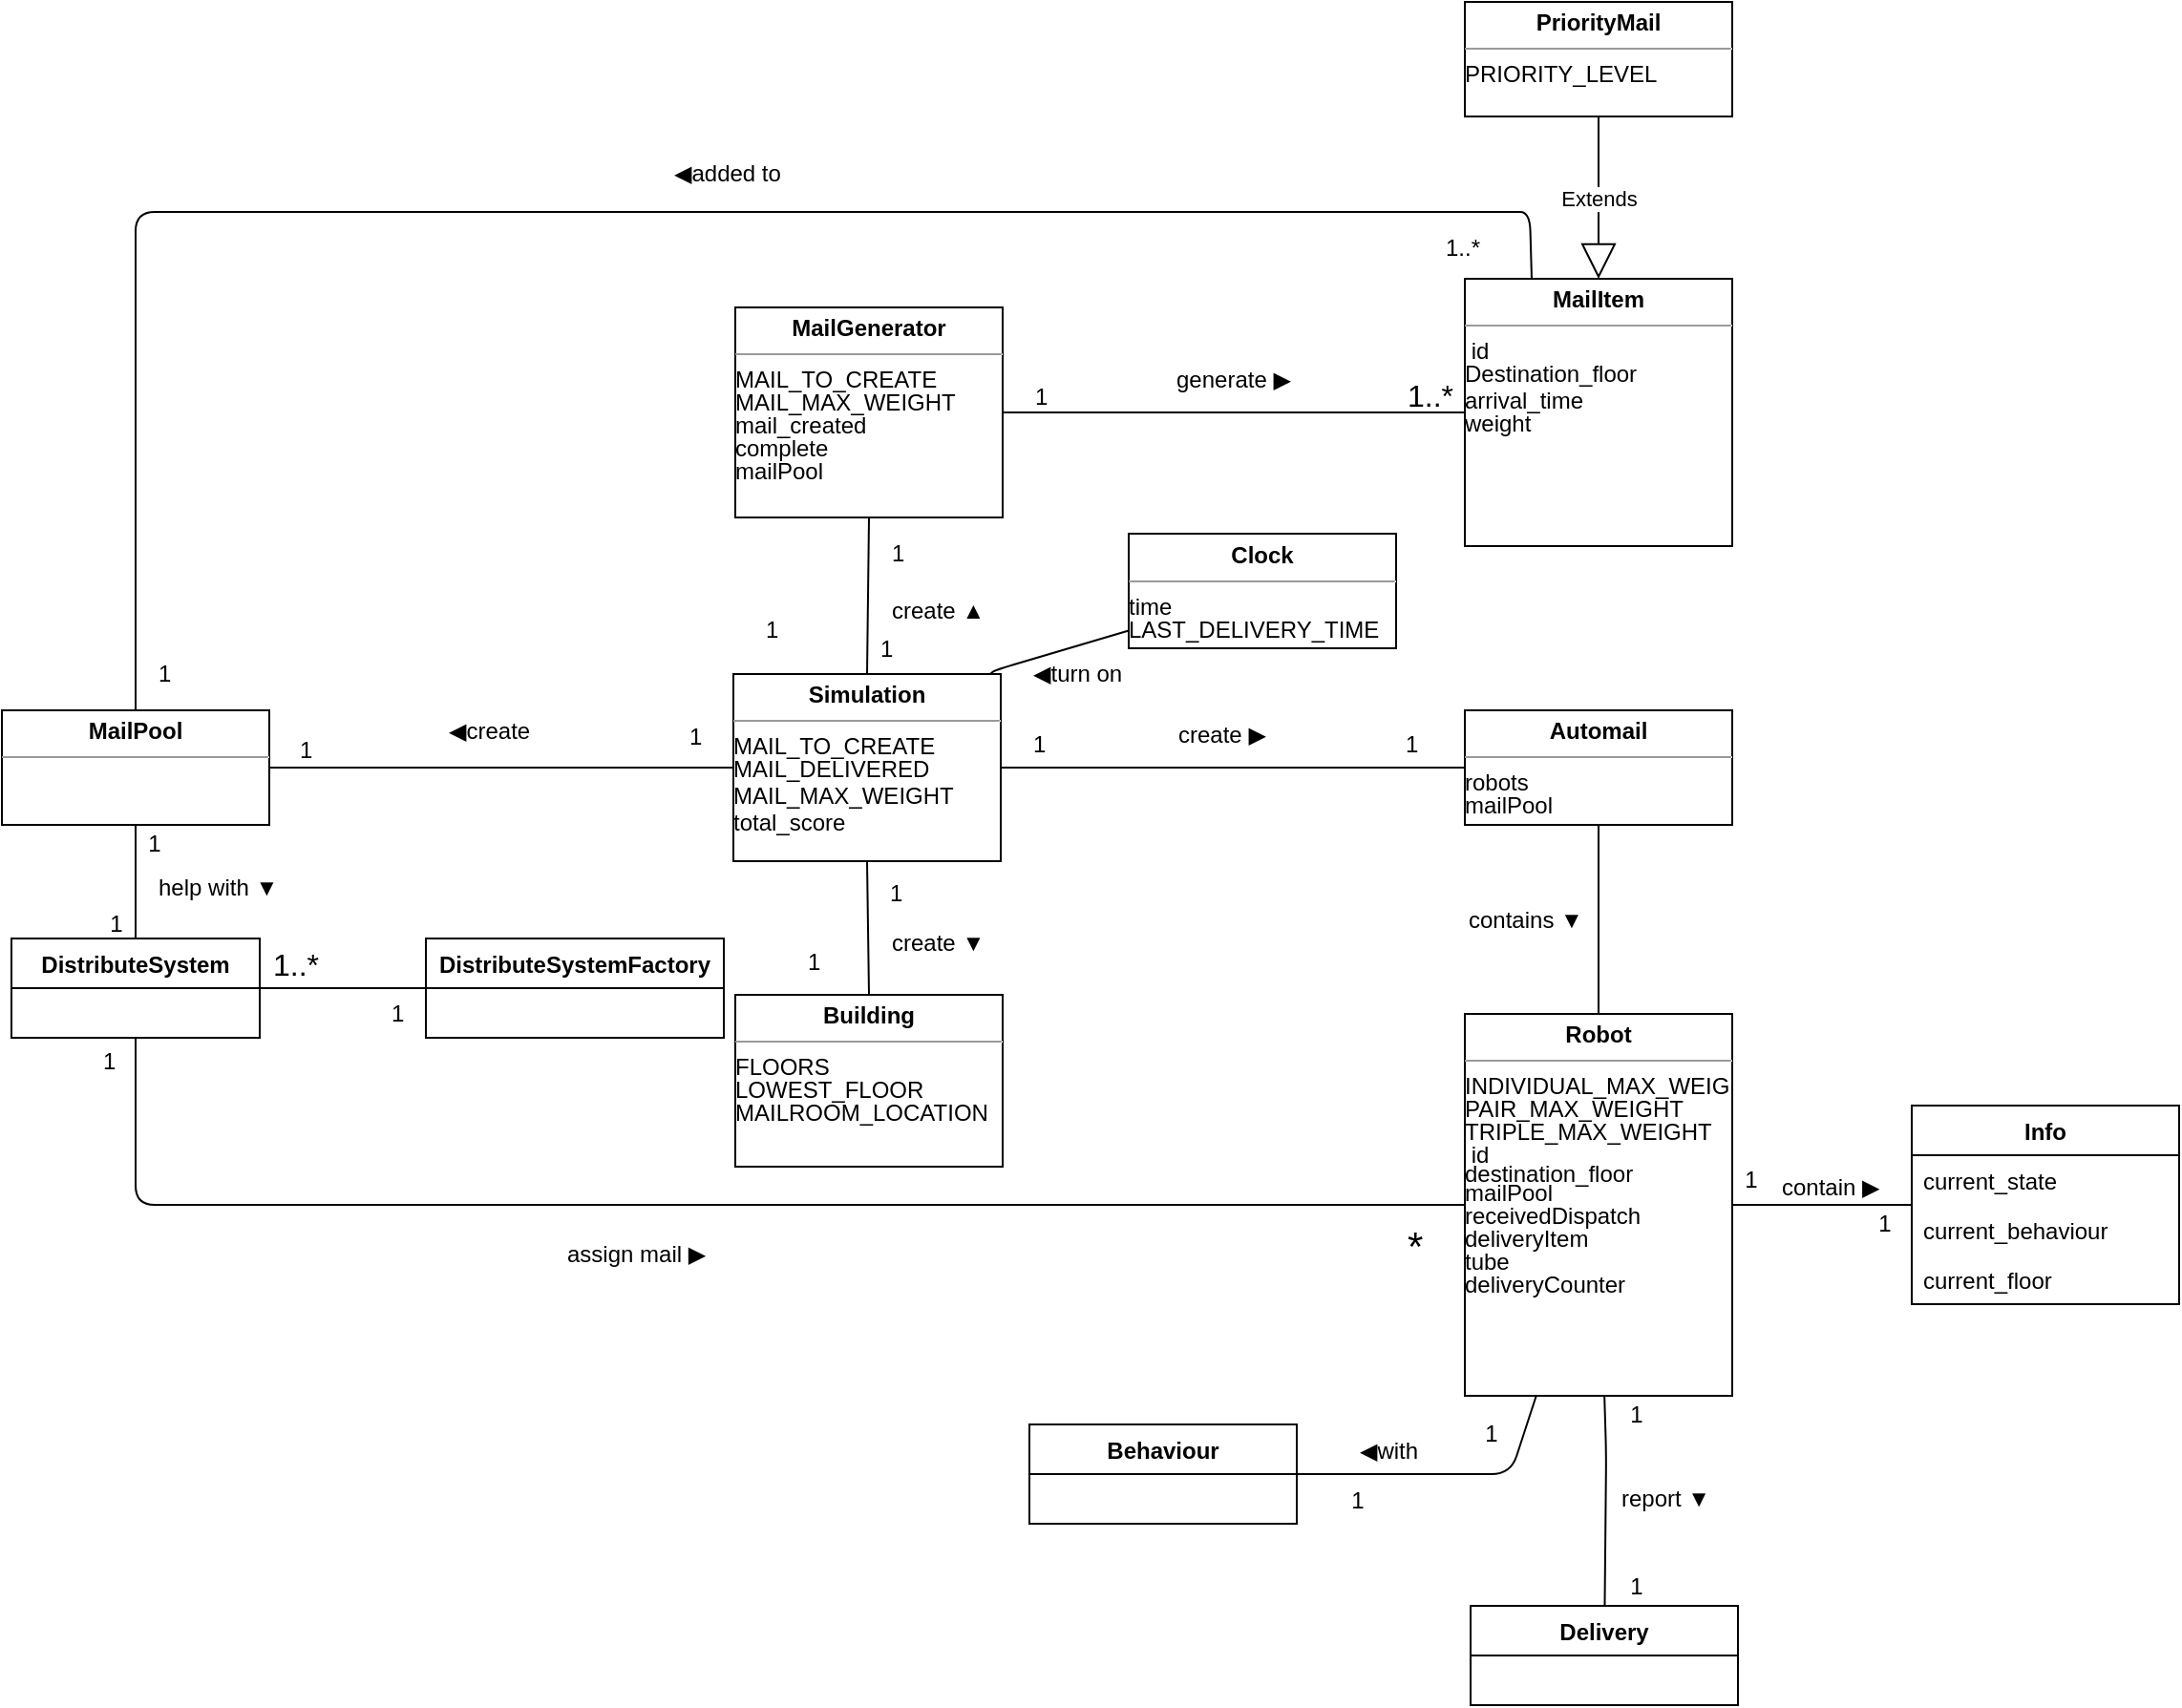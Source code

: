 <mxfile version="10.6.5" type="device"><diagram id="4iXWmpSSHt-kRnFeCvg4" name="Page-1"><mxGraphModel dx="1158" dy="663" grid="1" gridSize="10" guides="1" tooltips="1" connect="1" arrows="1" fold="1" page="1" pageScale="1" pageWidth="1169" pageHeight="827" math="0" shadow="0"><root><mxCell id="0"/><mxCell id="1" parent="0"/><mxCell id="1b7tENHI6Y7MaqRtIq_Z-2" value="&lt;p style=&quot;margin: 0px ; margin-top: 4px ; text-align: center&quot;&gt;&lt;b&gt;Simulation&lt;/b&gt;&lt;/p&gt;&lt;hr size=&quot;1&quot;&gt;&lt;div style=&quot;height: 2px&quot;&gt;MAIL_TO_CREATE&lt;/div&gt;&lt;div style=&quot;height: 2px&quot;&gt;&lt;br&gt;&lt;/div&gt;&lt;div style=&quot;height: 2px&quot;&gt;&lt;br&gt;&lt;/div&gt;&lt;div style=&quot;height: 2px&quot;&gt;&lt;br&gt;&lt;/div&gt;&lt;div style=&quot;height: 2px&quot;&gt;&lt;br&gt;&lt;/div&gt;&lt;div style=&quot;height: 2px&quot;&gt;&lt;br&gt;&lt;/div&gt;&lt;div style=&quot;height: 2px&quot;&gt;MAIL_DELIVERED&lt;/div&gt;&lt;div style=&quot;height: 2px&quot;&gt;&lt;br&gt;&lt;/div&gt;&lt;div style=&quot;height: 2px&quot;&gt;&lt;br&gt;&lt;/div&gt;&lt;div style=&quot;height: 2px&quot;&gt;&lt;br&gt;&lt;/div&gt;&lt;div style=&quot;height: 2px&quot;&gt;&lt;br&gt;&lt;/div&gt;&lt;div style=&quot;height: 2px&quot;&gt;&lt;br&gt;&lt;/div&gt;&lt;div style=&quot;height: 2px&quot;&gt;&lt;br&gt;&lt;/div&gt;&lt;div style=&quot;height: 2px&quot;&gt;MAIL_MAX_WEIGHT&lt;/div&gt;&lt;div style=&quot;height: 2px&quot;&gt;&lt;br&gt;&lt;/div&gt;&lt;div style=&quot;height: 2px&quot;&gt;&lt;br&gt;&lt;/div&gt;&lt;div style=&quot;height: 2px&quot;&gt;&lt;br&gt;&lt;/div&gt;&lt;div style=&quot;height: 2px&quot;&gt;&lt;br&gt;&lt;/div&gt;&lt;div style=&quot;height: 2px&quot;&gt;&lt;br&gt;&lt;/div&gt;&lt;div style=&quot;height: 2px&quot;&gt;&lt;br&gt;&lt;/div&gt;&lt;div style=&quot;height: 2px&quot;&gt;total_score&lt;/div&gt;&lt;div style=&quot;height: 2px&quot;&gt;&lt;br&gt;&lt;/div&gt;&lt;div style=&quot;height: 2px&quot;&gt;&lt;br&gt;&lt;/div&gt;&lt;div&gt;&lt;br&gt;&lt;/div&gt;&lt;div&gt;&lt;br&gt;&lt;/div&gt;&lt;div&gt;&lt;br&gt;&lt;/div&gt;&lt;div&gt;&lt;br&gt;&lt;/div&gt;&lt;div&gt;&lt;br&gt;&lt;/div&gt;&lt;div&gt;&lt;br&gt;&lt;/div&gt;&lt;div&gt;&lt;br&gt;&lt;/div&gt;&lt;div&gt;&lt;br&gt;&lt;/div&gt;&lt;div&gt;&lt;br&gt;&lt;/div&gt;&lt;div&gt;&lt;br&gt;&lt;/div&gt;&lt;div&gt;&lt;br&gt;&lt;/div&gt;" style="verticalAlign=top;align=left;overflow=fill;fontSize=12;fontFamily=Helvetica;html=1;" parent="1" vertex="1"><mxGeometry x="513" y="382" width="140" height="98" as="geometry"/></mxCell><mxCell id="1b7tENHI6Y7MaqRtIq_Z-4" value="&lt;p style=&quot;margin: 0px ; margin-top: 4px ; text-align: center&quot;&gt;&lt;b&gt;Building&lt;/b&gt;&lt;/p&gt;&lt;hr size=&quot;1&quot;&gt;&lt;div style=&quot;height: 2px&quot;&gt;FLOORS&lt;/div&gt;&lt;div style=&quot;height: 2px&quot;&gt;&lt;br&gt;&lt;/div&gt;&lt;div style=&quot;height: 2px&quot;&gt;&lt;br&gt;&lt;/div&gt;&lt;div style=&quot;height: 2px&quot;&gt;&lt;br&gt;&lt;/div&gt;&lt;div style=&quot;height: 2px&quot;&gt;&lt;br&gt;&lt;/div&gt;&lt;div style=&quot;height: 2px&quot;&gt;&lt;br&gt;&lt;/div&gt;&lt;div style=&quot;height: 2px&quot;&gt;LOWEST_FLOOR&lt;/div&gt;&lt;div style=&quot;height: 2px&quot;&gt;&lt;br&gt;&lt;/div&gt;&lt;div style=&quot;height: 2px&quot;&gt;&lt;br&gt;&lt;/div&gt;&lt;div style=&quot;height: 2px&quot;&gt;&lt;br&gt;&lt;/div&gt;&lt;div style=&quot;height: 2px&quot;&gt;&lt;br&gt;&lt;/div&gt;&lt;div style=&quot;height: 2px&quot;&gt;&lt;br&gt;&lt;/div&gt;&lt;div style=&quot;height: 2px&quot;&gt;MAILROOM_LOCATION&lt;/div&gt;" style="verticalAlign=top;align=left;overflow=fill;fontSize=12;fontFamily=Helvetica;html=1;" parent="1" vertex="1"><mxGeometry x="514" y="550" width="140" height="90" as="geometry"/></mxCell><mxCell id="1b7tENHI6Y7MaqRtIq_Z-5" value="&lt;p style=&quot;margin: 0px ; margin-top: 4px ; text-align: center&quot;&gt;&lt;b&gt;MailPool&lt;/b&gt;&lt;/p&gt;&lt;hr size=&quot;1&quot;&gt;&lt;div style=&quot;height: 2px&quot;&gt;&lt;/div&gt;" style="verticalAlign=top;align=left;overflow=fill;fontSize=12;fontFamily=Helvetica;html=1;" parent="1" vertex="1"><mxGeometry x="130" y="401" width="140" height="60" as="geometry"/></mxCell><mxCell id="1b7tENHI6Y7MaqRtIq_Z-6" value="&lt;p style=&quot;margin: 0px ; margin-top: 4px ; text-align: center&quot;&gt;&lt;b&gt;Automail&lt;/b&gt;&lt;/p&gt;&lt;hr size=&quot;1&quot;&gt;&lt;div style=&quot;height: 2px&quot;&gt;robots&lt;/div&gt;&lt;div style=&quot;height: 2px&quot;&gt;&lt;br&gt;&lt;/div&gt;&lt;div style=&quot;height: 2px&quot;&gt;&lt;br&gt;&lt;/div&gt;&lt;div style=&quot;height: 2px&quot;&gt;&lt;br&gt;&lt;/div&gt;&lt;div style=&quot;height: 2px&quot;&gt;&lt;br&gt;&lt;/div&gt;&lt;div style=&quot;height: 2px&quot;&gt;&lt;br&gt;&lt;/div&gt;&lt;div style=&quot;height: 2px&quot;&gt;mailPool&lt;/div&gt;" style="verticalAlign=top;align=left;overflow=fill;fontSize=12;fontFamily=Helvetica;html=1;" parent="1" vertex="1"><mxGeometry x="896" y="401" width="140" height="60" as="geometry"/></mxCell><mxCell id="1b7tENHI6Y7MaqRtIq_Z-7" value="&lt;p style=&quot;margin: 0px ; margin-top: 4px ; text-align: center&quot;&gt;&lt;b&gt;Robot&lt;/b&gt;&lt;/p&gt;&lt;hr size=&quot;1&quot;&gt;&lt;div style=&quot;height: 2px&quot;&gt;INDIVIDUAL_MAX_WEIGHT&lt;/div&gt;&lt;div style=&quot;height: 2px&quot;&gt;&lt;br&gt;&lt;/div&gt;&lt;div style=&quot;height: 2px&quot;&gt;&lt;br&gt;&lt;/div&gt;&lt;div style=&quot;height: 2px&quot;&gt;&lt;br&gt;&lt;/div&gt;&lt;div style=&quot;height: 2px&quot;&gt;&lt;br&gt;&lt;/div&gt;&lt;div style=&quot;height: 2px&quot;&gt;&lt;br&gt;&lt;/div&gt;&lt;div style=&quot;height: 2px&quot;&gt;PAIR_MAX_WEIGHT&lt;/div&gt;&lt;div style=&quot;height: 2px&quot;&gt;&lt;br&gt;&lt;/div&gt;&lt;div style=&quot;height: 2px&quot;&gt;&lt;br&gt;&lt;/div&gt;&lt;div style=&quot;height: 2px&quot;&gt;&lt;br&gt;&lt;/div&gt;&lt;div style=&quot;height: 2px&quot;&gt;&lt;br&gt;&lt;/div&gt;&lt;div style=&quot;height: 2px&quot;&gt;&lt;br&gt;&lt;/div&gt;&lt;div style=&quot;height: 2px&quot;&gt;TRIPLE_MAX_WEIGHT&lt;/div&gt;&lt;div style=&quot;height: 2px&quot;&gt;&lt;br&gt;&lt;/div&gt;&lt;div style=&quot;height: 2px&quot;&gt;&lt;br&gt;&lt;/div&gt;&lt;div style=&quot;height: 2px&quot;&gt;&lt;br&gt;&lt;/div&gt;&lt;div style=&quot;height: 2px&quot;&gt;&lt;br&gt;&lt;/div&gt;&lt;div style=&quot;height: 2px&quot;&gt;&lt;br&gt;&lt;/div&gt;&lt;div style=&quot;height: 2px&quot;&gt;&amp;nbsp;id&lt;/div&gt;&lt;div style=&quot;height: 2px&quot;&gt;&lt;br&gt;&lt;/div&gt;&lt;div style=&quot;height: 2px&quot;&gt;&lt;br&gt;&lt;/div&gt;&lt;div style=&quot;height: 2px&quot;&gt;&lt;br&gt;&lt;/div&gt;&lt;div style=&quot;height: 2px&quot;&gt;&lt;br&gt;&lt;/div&gt;&lt;div style=&quot;height: 2px&quot;&gt;destination_floor&lt;/div&gt;&lt;div style=&quot;height: 2px&quot;&gt;&lt;br&gt;&lt;/div&gt;&lt;div style=&quot;height: 2px&quot;&gt;&lt;br&gt;&lt;/div&gt;&lt;div style=&quot;height: 2px&quot;&gt;&lt;br&gt;&lt;/div&gt;&lt;div style=&quot;height: 2px&quot;&gt;&lt;br&gt;&lt;/div&gt;&lt;div style=&quot;height: 2px&quot;&gt;mailPool&lt;/div&gt;&lt;div style=&quot;height: 2px&quot;&gt;&lt;br&gt;&lt;/div&gt;&lt;div style=&quot;height: 2px&quot;&gt;&lt;br&gt;&lt;/div&gt;&lt;div style=&quot;height: 2px&quot;&gt;&lt;br&gt;&lt;/div&gt;&lt;div style=&quot;height: 2px&quot;&gt;&lt;br&gt;&lt;/div&gt;&lt;div style=&quot;height: 2px&quot;&gt;&lt;br&gt;&lt;/div&gt;&lt;div style=&quot;height: 2px&quot;&gt;receivedDispatch&lt;/div&gt;&lt;div style=&quot;height: 2px&quot;&gt;&lt;br&gt;&lt;/div&gt;&lt;div style=&quot;height: 2px&quot;&gt;&lt;br&gt;&lt;/div&gt;&lt;div style=&quot;height: 2px&quot;&gt;&lt;br&gt;&lt;/div&gt;&lt;div style=&quot;height: 2px&quot;&gt;&lt;br&gt;&lt;/div&gt;&lt;div style=&quot;height: 2px&quot;&gt;&lt;br&gt;&lt;/div&gt;&lt;div style=&quot;height: 2px&quot;&gt;deliveryItem&lt;/div&gt;&lt;div style=&quot;height: 2px&quot;&gt;&lt;br&gt;&lt;/div&gt;&lt;div style=&quot;height: 2px&quot;&gt;&lt;br&gt;&lt;/div&gt;&lt;div style=&quot;height: 2px&quot;&gt;&lt;br&gt;&lt;/div&gt;&lt;div style=&quot;height: 2px&quot;&gt;&lt;br&gt;&lt;/div&gt;&lt;div style=&quot;height: 2px&quot;&gt;&lt;br&gt;&lt;/div&gt;&lt;div style=&quot;height: 2px&quot;&gt;tube&lt;/div&gt;&lt;div style=&quot;height: 2px&quot;&gt;&lt;br&gt;&lt;/div&gt;&lt;div style=&quot;height: 2px&quot;&gt;&lt;br&gt;&lt;/div&gt;&lt;div style=&quot;height: 2px&quot;&gt;&lt;br&gt;&lt;/div&gt;&lt;div style=&quot;height: 2px&quot;&gt;&lt;br&gt;&lt;/div&gt;&lt;div style=&quot;height: 2px&quot;&gt;&lt;br&gt;&lt;/div&gt;&lt;div style=&quot;height: 2px&quot;&gt;deliveryCounter&lt;/div&gt;&lt;div style=&quot;height: 2px&quot;&gt;&lt;br&gt;&lt;/div&gt;&lt;div style=&quot;height: 2px&quot;&gt;&lt;br&gt;&lt;/div&gt;&lt;div style=&quot;height: 2px&quot;&gt;&lt;br&gt;&lt;/div&gt;&lt;div style=&quot;height: 2px&quot;&gt;&lt;br&gt;&lt;/div&gt;&lt;div style=&quot;height: 2px&quot;&gt;&lt;br&gt;&lt;/div&gt;&lt;div style=&quot;height: 2px&quot;&gt;&lt;br&gt;&lt;/div&gt;" style="verticalAlign=top;align=left;overflow=fill;fontSize=12;fontFamily=Helvetica;html=1;" parent="1" vertex="1"><mxGeometry x="896" y="560" width="140" height="200" as="geometry"/></mxCell><mxCell id="1b7tENHI6Y7MaqRtIq_Z-8" value="&lt;p style=&quot;margin: 0px ; margin-top: 4px ; text-align: center&quot;&gt;&lt;b&gt;MailItem&lt;/b&gt;&lt;/p&gt;&lt;hr size=&quot;1&quot;&gt;&lt;div style=&quot;height: 2px&quot;&gt;&amp;nbsp;id&lt;/div&gt;&lt;div style=&quot;height: 2px&quot;&gt;&lt;br&gt;&lt;/div&gt;&lt;div style=&quot;height: 2px&quot;&gt;&lt;br&gt;&lt;/div&gt;&lt;div style=&quot;height: 2px&quot;&gt;&lt;br&gt;&lt;/div&gt;&lt;div style=&quot;height: 2px&quot;&gt;&lt;br&gt;&lt;/div&gt;&lt;div style=&quot;height: 2px&quot;&gt;&lt;br&gt;&lt;/div&gt;&lt;div style=&quot;height: 2px&quot;&gt;Destination_floor&lt;/div&gt;&lt;div style=&quot;height: 2px&quot;&gt;&lt;br&gt;&lt;/div&gt;&lt;div style=&quot;height: 2px&quot;&gt;&lt;br&gt;&lt;/div&gt;&lt;div style=&quot;height: 2px&quot;&gt;&lt;br&gt;&lt;/div&gt;&lt;div style=&quot;height: 2px&quot;&gt;&lt;br&gt;&lt;/div&gt;&lt;div style=&quot;height: 2px&quot;&gt;&lt;br&gt;&lt;/div&gt;&lt;div style=&quot;height: 2px&quot;&gt;&lt;br&gt;&lt;/div&gt;&lt;div style=&quot;height: 2px&quot;&gt;arrival_time&lt;/div&gt;&lt;div style=&quot;height: 2px&quot;&gt;&lt;br&gt;&lt;/div&gt;&lt;div style=&quot;height: 2px&quot;&gt;&lt;br&gt;&lt;/div&gt;&lt;div style=&quot;height: 2px&quot;&gt;&lt;br&gt;&lt;/div&gt;&lt;div style=&quot;height: 2px&quot;&gt;&lt;br&gt;&lt;/div&gt;&lt;div style=&quot;height: 2px&quot;&gt;&lt;br&gt;&lt;/div&gt;&lt;div style=&quot;height: 2px&quot;&gt;weight&lt;/div&gt;&lt;div style=&quot;height: 2px&quot;&gt;&lt;br&gt;&lt;/div&gt;&lt;div style=&quot;height: 2px&quot;&gt;&lt;br&gt;&lt;/div&gt;&lt;div style=&quot;height: 2px&quot;&gt;&lt;br&gt;&lt;/div&gt;&lt;div style=&quot;height: 2px&quot;&gt;&lt;br&gt;&lt;/div&gt;&lt;div style=&quot;height: 2px&quot;&gt;&lt;br&gt;&lt;/div&gt;&lt;div style=&quot;height: 2px&quot;&gt;&lt;br&gt;&lt;/div&gt;" style="verticalAlign=top;align=left;overflow=fill;fontSize=12;fontFamily=Helvetica;html=1;" parent="1" vertex="1"><mxGeometry x="896" y="175" width="140" height="140" as="geometry"/></mxCell><mxCell id="1b7tENHI6Y7MaqRtIq_Z-9" value="&lt;p style=&quot;margin: 0px ; margin-top: 4px ; text-align: center&quot;&gt;&lt;b&gt;MailGenerator&lt;/b&gt;&lt;/p&gt;&lt;hr size=&quot;1&quot;&gt;&lt;div style=&quot;height: 2px&quot;&gt;MAIL_TO_CREATE&lt;/div&gt;&lt;div style=&quot;height: 2px&quot;&gt;&lt;br&gt;&lt;/div&gt;&lt;div style=&quot;height: 2px&quot;&gt;&lt;br&gt;&lt;/div&gt;&lt;div style=&quot;height: 2px&quot;&gt;&lt;br&gt;&lt;/div&gt;&lt;div style=&quot;height: 2px&quot;&gt;&lt;br&gt;&lt;/div&gt;&lt;div style=&quot;height: 2px&quot;&gt;&lt;br&gt;&lt;/div&gt;&lt;div style=&quot;height: 2px&quot;&gt;MAIL_MAX_WEIGHT&lt;/div&gt;&lt;div style=&quot;height: 2px&quot;&gt;&lt;br&gt;&lt;/div&gt;&lt;div style=&quot;height: 2px&quot;&gt;&lt;br&gt;&lt;/div&gt;&lt;div style=&quot;height: 2px&quot;&gt;&lt;br&gt;&lt;/div&gt;&lt;div style=&quot;height: 2px&quot;&gt;&lt;br&gt;&lt;/div&gt;&lt;div style=&quot;height: 2px&quot;&gt;&lt;br&gt;&lt;/div&gt;&lt;div style=&quot;height: 2px&quot;&gt;mail_created&lt;/div&gt;&lt;div style=&quot;height: 2px&quot;&gt;&lt;br&gt;&lt;/div&gt;&lt;div style=&quot;height: 2px&quot;&gt;&lt;br&gt;&lt;/div&gt;&lt;div style=&quot;height: 2px&quot;&gt;&lt;br&gt;&lt;/div&gt;&lt;div style=&quot;height: 2px&quot;&gt;&lt;br&gt;&lt;/div&gt;&lt;div style=&quot;height: 2px&quot;&gt;&lt;br&gt;&lt;/div&gt;&lt;div style=&quot;height: 2px&quot;&gt;complete&lt;/div&gt;&lt;div style=&quot;height: 2px&quot;&gt;&lt;br&gt;&lt;/div&gt;&lt;div style=&quot;height: 2px&quot;&gt;&lt;br&gt;&lt;/div&gt;&lt;div style=&quot;height: 2px&quot;&gt;&lt;br&gt;&lt;/div&gt;&lt;div style=&quot;height: 2px&quot;&gt;&lt;br&gt;&lt;/div&gt;&lt;div style=&quot;height: 2px&quot;&gt;&lt;br&gt;&lt;/div&gt;&lt;div style=&quot;height: 2px&quot;&gt;mailPool&lt;/div&gt;&lt;div style=&quot;height: 2px&quot;&gt;&lt;br&gt;&lt;/div&gt;&lt;div style=&quot;height: 2px&quot;&gt;&lt;br&gt;&lt;/div&gt;&lt;div style=&quot;height: 2px&quot;&gt;&lt;br&gt;&lt;/div&gt;&lt;div style=&quot;height: 2px&quot;&gt;&lt;br&gt;&lt;/div&gt;&lt;div style=&quot;height: 2px&quot;&gt;&lt;br&gt;&lt;/div&gt;&lt;div style=&quot;height: 2px&quot;&gt;&lt;br&gt;&lt;/div&gt;&lt;div style=&quot;height: 2px&quot;&gt;&lt;br&gt;&lt;/div&gt;" style="verticalAlign=top;align=left;overflow=fill;fontSize=12;fontFamily=Helvetica;html=1;" parent="1" vertex="1"><mxGeometry x="514" y="190" width="140" height="110" as="geometry"/></mxCell><mxCell id="1b7tENHI6Y7MaqRtIq_Z-10" value="&lt;p style=&quot;margin: 0px ; margin-top: 4px ; text-align: center&quot;&gt;&lt;b&gt;PriorityMail&lt;/b&gt;&lt;/p&gt;&lt;hr size=&quot;1&quot;&gt;&lt;div style=&quot;height: 2px&quot;&gt;PRIORITY_LEVEL&lt;/div&gt;" style="verticalAlign=top;align=left;overflow=fill;fontSize=12;fontFamily=Helvetica;html=1;" parent="1" vertex="1"><mxGeometry x="896" y="30" width="140" height="60" as="geometry"/></mxCell><mxCell id="1b7tENHI6Y7MaqRtIq_Z-11" value="&lt;p style=&quot;margin: 0px ; margin-top: 4px ; text-align: center&quot;&gt;&lt;b&gt;Clock&lt;/b&gt;&lt;/p&gt;&lt;hr size=&quot;1&quot;&gt;&lt;div style=&quot;height: 2px&quot;&gt;time&lt;/div&gt;&lt;div style=&quot;height: 2px&quot;&gt;&lt;br&gt;&lt;/div&gt;&lt;div style=&quot;height: 2px&quot;&gt;&lt;br&gt;&lt;/div&gt;&lt;div style=&quot;height: 2px&quot;&gt;&lt;br&gt;&lt;/div&gt;&lt;div style=&quot;height: 2px&quot;&gt;&lt;br&gt;&lt;/div&gt;&lt;div style=&quot;height: 2px&quot;&gt;&lt;br&gt;&lt;/div&gt;&lt;div style=&quot;height: 2px&quot;&gt;LAST_DELIVERY_TIME&lt;/div&gt;" style="verticalAlign=top;align=left;overflow=fill;fontSize=12;fontFamily=Helvetica;html=1;" parent="1" vertex="1"><mxGeometry x="720" y="308.5" width="140" height="60" as="geometry"/></mxCell><mxCell id="1b7tENHI6Y7MaqRtIq_Z-13" value="Extends" style="endArrow=block;endSize=16;endFill=0;html=1;exitX=0.5;exitY=1;exitDx=0;exitDy=0;" parent="1" source="1b7tENHI6Y7MaqRtIq_Z-10" target="1b7tENHI6Y7MaqRtIq_Z-8" edge="1"><mxGeometry width="160" relative="1" as="geometry"><mxPoint x="730" y="130" as="sourcePoint"/><mxPoint x="890" y="130" as="targetPoint"/></mxGeometry></mxCell><mxCell id="1b7tENHI6Y7MaqRtIq_Z-15" value="" style="endArrow=none;html=1;entryX=0.5;entryY=1;entryDx=0;entryDy=0;exitX=0.5;exitY=0;exitDx=0;exitDy=0;" parent="1" source="1b7tENHI6Y7MaqRtIq_Z-2" target="1b7tENHI6Y7MaqRtIq_Z-9" edge="1"><mxGeometry width="50" height="50" relative="1" as="geometry"><mxPoint x="510" y="380" as="sourcePoint"/><mxPoint x="560" y="330" as="targetPoint"/></mxGeometry></mxCell><mxCell id="1b7tENHI6Y7MaqRtIq_Z-16" value="" style="endArrow=none;html=1;entryX=0;entryY=0.5;entryDx=0;entryDy=0;exitX=1;exitY=0.5;exitDx=0;exitDy=0;" parent="1" source="1b7tENHI6Y7MaqRtIq_Z-5" target="1b7tENHI6Y7MaqRtIq_Z-2" edge="1"><mxGeometry width="50" height="50" relative="1" as="geometry"><mxPoint x="300" y="540" as="sourcePoint"/><mxPoint x="350" y="490" as="targetPoint"/></mxGeometry></mxCell><mxCell id="1b7tENHI6Y7MaqRtIq_Z-17" value="" style="endArrow=none;html=1;entryX=0;entryY=0.5;entryDx=0;entryDy=0;exitX=1;exitY=0.5;exitDx=0;exitDy=0;" parent="1" source="1b7tENHI6Y7MaqRtIq_Z-2" target="1b7tENHI6Y7MaqRtIq_Z-6" edge="1"><mxGeometry width="50" height="50" relative="1" as="geometry"><mxPoint x="750" y="450" as="sourcePoint"/><mxPoint x="800" y="400" as="targetPoint"/></mxGeometry></mxCell><mxCell id="1b7tENHI6Y7MaqRtIq_Z-18" value="" style="endArrow=none;html=1;entryX=0.5;entryY=1;entryDx=0;entryDy=0;exitX=0.5;exitY=0;exitDx=0;exitDy=0;" parent="1" source="1b7tENHI6Y7MaqRtIq_Z-4" target="1b7tENHI6Y7MaqRtIq_Z-2" edge="1"><mxGeometry width="50" height="50" relative="1" as="geometry"><mxPoint x="490" y="540" as="sourcePoint"/><mxPoint x="540" y="490" as="targetPoint"/></mxGeometry></mxCell><mxCell id="1b7tENHI6Y7MaqRtIq_Z-19" value="" style="endArrow=none;html=1;entryX=0.5;entryY=1;entryDx=0;entryDy=0;exitX=0.5;exitY=0;exitDx=0;exitDy=0;" parent="1" source="1b7tENHI6Y7MaqRtIq_Z-7" target="1b7tENHI6Y7MaqRtIq_Z-6" edge="1"><mxGeometry width="50" height="50" relative="1" as="geometry"><mxPoint x="790" y="590" as="sourcePoint"/><mxPoint x="840" y="540" as="targetPoint"/></mxGeometry></mxCell><mxCell id="1b7tENHI6Y7MaqRtIq_Z-20" value="" style="endArrow=none;html=1;entryX=0;entryY=0.5;entryDx=0;entryDy=0;exitX=1;exitY=0.5;exitDx=0;exitDy=0;" parent="1" source="1b7tENHI6Y7MaqRtIq_Z-9" target="1b7tENHI6Y7MaqRtIq_Z-8" edge="1"><mxGeometry width="50" height="50" relative="1" as="geometry"><mxPoint x="700" y="290" as="sourcePoint"/><mxPoint x="750" y="240" as="targetPoint"/></mxGeometry></mxCell><mxCell id="1b7tENHI6Y7MaqRtIq_Z-23" value="" style="endArrow=none;html=1;" parent="1" source="1b7tENHI6Y7MaqRtIq_Z-11" target="1b7tENHI6Y7MaqRtIq_Z-2" edge="1"><mxGeometry width="50" height="50" relative="1" as="geometry"><mxPoint x="330" y="380" as="sourcePoint"/><mxPoint x="380" y="330" as="targetPoint"/><Array as="points"><mxPoint x="650" y="380"/></Array></mxGeometry></mxCell><mxCell id="1b7tENHI6Y7MaqRtIq_Z-24" value="" style="endArrow=none;html=1;exitX=0;exitY=0.5;exitDx=0;exitDy=0;" parent="1" source="1b7tENHI6Y7MaqRtIq_Z-7" target="6LRp3YLpjrVDkYAxZdeO-1" edge="1"><mxGeometry width="50" height="50" relative="1" as="geometry"><mxPoint x="190" y="610" as="sourcePoint"/><mxPoint x="240" y="560" as="targetPoint"/><Array as="points"><mxPoint x="200" y="660"/></Array></mxGeometry></mxCell><mxCell id="1b7tENHI6Y7MaqRtIq_Z-25" value="&lt;span&gt;◀&lt;/span&gt;turn on" style="text;html=1;resizable=0;points=[];autosize=1;align=left;verticalAlign=top;spacingTop=-4;" parent="1" vertex="1"><mxGeometry x="668" y="372" width="70" height="20" as="geometry"/></mxCell><mxCell id="1b7tENHI6Y7MaqRtIq_Z-26" value="create&amp;nbsp;&lt;span&gt;▶&lt;/span&gt;" style="text;html=1;resizable=0;points=[];autosize=1;align=left;verticalAlign=top;spacingTop=-4;" parent="1" vertex="1"><mxGeometry x="744" y="404" width="60" height="20" as="geometry"/></mxCell><mxCell id="1b7tENHI6Y7MaqRtIq_Z-27" value="create&amp;nbsp;&lt;span&gt;▲&lt;/span&gt;" style="text;html=1;resizable=0;points=[];autosize=1;align=left;verticalAlign=top;spacingTop=-4;" parent="1" vertex="1"><mxGeometry x="594" y="339" width="60" height="20" as="geometry"/></mxCell><mxCell id="1b7tENHI6Y7MaqRtIq_Z-28" value="create&amp;nbsp;&lt;span&gt;▼&lt;/span&gt;" style="text;html=1;resizable=0;points=[];autosize=1;align=left;verticalAlign=top;spacingTop=-4;" parent="1" vertex="1"><mxGeometry x="594" y="513" width="60" height="20" as="geometry"/></mxCell><mxCell id="1b7tENHI6Y7MaqRtIq_Z-29" value="&lt;span&gt;◀&lt;/span&gt;create&amp;nbsp;" style="text;html=1;resizable=0;points=[];autosize=1;align=left;verticalAlign=top;spacingTop=-4;" parent="1" vertex="1"><mxGeometry x="361.5" y="402" width="60" height="20" as="geometry"/></mxCell><mxCell id="1b7tENHI6Y7MaqRtIq_Z-30" value="assign mail ▶" style="text;html=1;resizable=0;points=[];autosize=1;align=left;verticalAlign=top;spacingTop=-4;" parent="1" vertex="1"><mxGeometry x="424" y="676" width="90" height="20" as="geometry"/></mxCell><mxCell id="1b7tENHI6Y7MaqRtIq_Z-31" value="generate ▶" style="text;html=1;resizable=0;points=[];autosize=1;align=left;verticalAlign=top;spacingTop=-4;" parent="1" vertex="1"><mxGeometry x="743" y="218" width="80" height="20" as="geometry"/></mxCell><mxCell id="1b7tENHI6Y7MaqRtIq_Z-32" value="contains&amp;nbsp;&lt;span&gt;▼&lt;/span&gt;" style="text;html=1;resizable=0;points=[];autosize=1;align=left;verticalAlign=top;spacingTop=-4;" parent="1" vertex="1"><mxGeometry x="896" y="500.5" width="80" height="20" as="geometry"/></mxCell><mxCell id="1b7tENHI6Y7MaqRtIq_Z-34" value="1" style="text;html=1;resizable=0;points=[];autosize=1;align=left;verticalAlign=top;spacingTop=-4;" parent="1" vertex="1"><mxGeometry x="181" y="575" width="20" height="20" as="geometry"/></mxCell><mxCell id="1b7tENHI6Y7MaqRtIq_Z-35" value="&lt;font style=&quot;font-size: 21px&quot;&gt;*&lt;/font&gt;" style="text;html=1;resizable=0;points=[];autosize=1;align=left;verticalAlign=top;spacingTop=-4;" parent="1" vertex="1"><mxGeometry x="864" y="666" width="20" height="20" as="geometry"/></mxCell><mxCell id="1b7tENHI6Y7MaqRtIq_Z-38" value="1" style="text;html=1;resizable=0;points=[];autosize=1;align=left;verticalAlign=top;spacingTop=-4;" parent="1" vertex="1"><mxGeometry x="593" y="487" width="20" height="20" as="geometry"/></mxCell><mxCell id="1b7tENHI6Y7MaqRtIq_Z-41" value="1" style="text;html=1;resizable=0;points=[];autosize=1;align=left;verticalAlign=top;spacingTop=-4;" parent="1" vertex="1"><mxGeometry x="550" y="523" width="20" height="20" as="geometry"/></mxCell><mxCell id="1b7tENHI6Y7MaqRtIq_Z-42" value="1" style="text;html=1;resizable=0;points=[];autosize=1;align=left;verticalAlign=top;spacingTop=-4;" parent="1" vertex="1"><mxGeometry x="284" y="412" width="20" height="20" as="geometry"/></mxCell><mxCell id="1b7tENHI6Y7MaqRtIq_Z-43" value="1" style="text;html=1;resizable=0;points=[];autosize=1;align=left;verticalAlign=top;spacingTop=-4;" parent="1" vertex="1"><mxGeometry x="488" y="405" width="20" height="20" as="geometry"/></mxCell><mxCell id="1b7tENHI6Y7MaqRtIq_Z-44" value="1" style="text;html=1;resizable=0;points=[];autosize=1;align=left;verticalAlign=top;spacingTop=-4;" parent="1" vertex="1"><mxGeometry x="668" y="409" width="20" height="20" as="geometry"/></mxCell><mxCell id="1b7tENHI6Y7MaqRtIq_Z-45" value="1" style="text;html=1;resizable=0;points=[];autosize=1;align=left;verticalAlign=top;spacingTop=-4;" parent="1" vertex="1"><mxGeometry x="863" y="409" width="20" height="20" as="geometry"/></mxCell><mxCell id="1b7tENHI6Y7MaqRtIq_Z-46" value="1" style="text;html=1;resizable=0;points=[];autosize=1;align=left;verticalAlign=top;spacingTop=-4;" parent="1" vertex="1"><mxGeometry x="594" y="309" width="20" height="20" as="geometry"/></mxCell><mxCell id="1b7tENHI6Y7MaqRtIq_Z-47" value="1" style="text;html=1;resizable=0;points=[];autosize=1;align=left;verticalAlign=top;spacingTop=-4;" parent="1" vertex="1"><mxGeometry x="588" y="358.5" width="20" height="20" as="geometry"/></mxCell><mxCell id="1b7tENHI6Y7MaqRtIq_Z-48" value="1" style="text;html=1;resizable=0;points=[];autosize=1;align=left;verticalAlign=top;spacingTop=-4;" parent="1" vertex="1"><mxGeometry x="210" y="372" width="20" height="20" as="geometry"/></mxCell><mxCell id="1b7tENHI6Y7MaqRtIq_Z-49" value="1" style="text;html=1;resizable=0;points=[];autosize=1;align=left;verticalAlign=top;spacingTop=-4;" parent="1" vertex="1"><mxGeometry x="528" y="349" width="20" height="20" as="geometry"/></mxCell><mxCell id="1b7tENHI6Y7MaqRtIq_Z-50" value="1" style="text;html=1;resizable=0;points=[];autosize=1;align=left;verticalAlign=top;spacingTop=-4;" parent="1" vertex="1"><mxGeometry x="669" y="227" width="20" height="20" as="geometry"/></mxCell><mxCell id="1b7tENHI6Y7MaqRtIq_Z-51" value="&lt;font style=&quot;font-size: 16px&quot;&gt;1..*&lt;/font&gt;" style="text;html=1;resizable=0;points=[];autosize=1;align=left;verticalAlign=top;spacingTop=-4;" parent="1" vertex="1"><mxGeometry x="864" y="224" width="40" height="20" as="geometry"/></mxCell><mxCell id="6LRp3YLpjrVDkYAxZdeO-1" value="DistributeSystem" style="swimlane;fontStyle=1;childLayout=stackLayout;horizontal=1;startSize=26;fillColor=none;horizontalStack=0;resizeParent=1;resizeParentMax=0;resizeLast=0;collapsible=1;marginBottom=0;" parent="1" vertex="1"><mxGeometry x="135" y="520.5" width="130" height="52" as="geometry"/></mxCell><mxCell id="6LRp3YLpjrVDkYAxZdeO-5" value="" style="endArrow=none;html=1;" parent="1" source="6LRp3YLpjrVDkYAxZdeO-1" target="1b7tENHI6Y7MaqRtIq_Z-5" edge="1"><mxGeometry width="50" height="50" relative="1" as="geometry"><mxPoint x="160" y="520" as="sourcePoint"/><mxPoint x="210" y="470" as="targetPoint"/></mxGeometry></mxCell><mxCell id="6LRp3YLpjrVDkYAxZdeO-6" value="1" style="text;html=1;strokeColor=none;fillColor=none;align=center;verticalAlign=middle;whiteSpace=wrap;rounded=0;" parent="1" vertex="1"><mxGeometry x="190" y="461" width="40" height="20" as="geometry"/></mxCell><mxCell id="6LRp3YLpjrVDkYAxZdeO-7" value="1" style="text;html=1;strokeColor=none;fillColor=none;align=center;verticalAlign=middle;whiteSpace=wrap;rounded=0;" parent="1" vertex="1"><mxGeometry x="170" y="503" width="40" height="20" as="geometry"/></mxCell><mxCell id="6LRp3YLpjrVDkYAxZdeO-9" value="" style="endArrow=none;html=1;entryX=0.25;entryY=0;entryDx=0;entryDy=0;" parent="1" source="1b7tENHI6Y7MaqRtIq_Z-5" target="1b7tENHI6Y7MaqRtIq_Z-8" edge="1"><mxGeometry width="50" height="50" relative="1" as="geometry"><mxPoint x="360" y="240" as="sourcePoint"/><mxPoint x="410" y="190" as="targetPoint"/><Array as="points"><mxPoint x="200" y="140"/><mxPoint x="910" y="140"/><mxPoint x="930" y="140"/></Array></mxGeometry></mxCell><mxCell id="6LRp3YLpjrVDkYAxZdeO-10" value="1..*" style="text;html=1;" parent="1" vertex="1"><mxGeometry x="884" y="145" width="30" height="30" as="geometry"/></mxCell><mxCell id="6LRp3YLpjrVDkYAxZdeO-11" value="◀added to" style="text;html=1;resizable=0;points=[];autosize=1;align=left;verticalAlign=top;spacingTop=-4;" parent="1" vertex="1"><mxGeometry x="480" y="110" width="70" height="20" as="geometry"/></mxCell><mxCell id="6LRp3YLpjrVDkYAxZdeO-12" value="Delivery" style="swimlane;fontStyle=1;childLayout=stackLayout;horizontal=1;startSize=26;fillColor=none;horizontalStack=0;resizeParent=1;resizeParentMax=0;resizeLast=0;collapsible=1;marginBottom=0;" parent="1" vertex="1"><mxGeometry x="899" y="870" width="140" height="52" as="geometry"/></mxCell><mxCell id="6LRp3YLpjrVDkYAxZdeO-17" value="" style="endArrow=none;html=1;" parent="1" source="6LRp3YLpjrVDkYAxZdeO-12" target="1b7tENHI6Y7MaqRtIq_Z-7" edge="1"><mxGeometry width="50" height="50" relative="1" as="geometry"><mxPoint x="840" y="760" as="sourcePoint"/><mxPoint x="890" y="710" as="targetPoint"/><Array as="points"><mxPoint x="970" y="790"/></Array></mxGeometry></mxCell><mxCell id="6LRp3YLpjrVDkYAxZdeO-18" value="1&lt;br&gt;" style="text;html=1;strokeColor=none;fillColor=none;align=center;verticalAlign=middle;whiteSpace=wrap;rounded=0;" parent="1" vertex="1"><mxGeometry x="966" y="760" width="40" height="20" as="geometry"/></mxCell><mxCell id="6LRp3YLpjrVDkYAxZdeO-19" value="1" style="text;html=1;strokeColor=none;fillColor=none;align=center;verticalAlign=middle;whiteSpace=wrap;rounded=0;" parent="1" vertex="1"><mxGeometry x="966" y="850" width="40" height="20" as="geometry"/></mxCell><mxCell id="6LRp3YLpjrVDkYAxZdeO-20" value="report ▼" style="text;html=1;" parent="1" vertex="1"><mxGeometry x="976" y="800" width="90" height="30" as="geometry"/></mxCell><mxCell id="6LRp3YLpjrVDkYAxZdeO-23" value="Behaviour" style="swimlane;fontStyle=1;childLayout=stackLayout;horizontal=1;startSize=26;fillColor=none;horizontalStack=0;resizeParent=1;resizeParentMax=0;resizeLast=0;collapsible=1;marginBottom=0;" parent="1" vertex="1"><mxGeometry x="668" y="775" width="140" height="52" as="geometry"/></mxCell><mxCell id="6LRp3YLpjrVDkYAxZdeO-27" value="" style="endArrow=none;html=1;" parent="1" source="6LRp3YLpjrVDkYAxZdeO-23" target="1b7tENHI6Y7MaqRtIq_Z-7" edge="1"><mxGeometry width="50" height="50" relative="1" as="geometry"><mxPoint x="840" y="830" as="sourcePoint"/><mxPoint x="890" y="780" as="targetPoint"/><Array as="points"><mxPoint x="920" y="801"/></Array></mxGeometry></mxCell><mxCell id="6LRp3YLpjrVDkYAxZdeO-28" value="1" style="text;html=1;strokeColor=none;fillColor=none;align=center;verticalAlign=middle;whiteSpace=wrap;rounded=0;" parent="1" vertex="1"><mxGeometry x="890" y="770" width="40" height="20" as="geometry"/></mxCell><mxCell id="6LRp3YLpjrVDkYAxZdeO-29" value="1" style="text;html=1;strokeColor=none;fillColor=none;align=center;verticalAlign=middle;whiteSpace=wrap;rounded=0;" parent="1" vertex="1"><mxGeometry x="820" y="805" width="40" height="20" as="geometry"/></mxCell><mxCell id="6LRp3YLpjrVDkYAxZdeO-30" value="◀with" style="text;html=1;" parent="1" vertex="1"><mxGeometry x="839" y="775" width="70" height="30" as="geometry"/></mxCell><mxCell id="6LRp3YLpjrVDkYAxZdeO-31" value="" style="endArrow=none;html=1;" parent="1" source="6LRp3YLpjrVDkYAxZdeO-33" target="1b7tENHI6Y7MaqRtIq_Z-7" edge="1"><mxGeometry width="50" height="50" relative="1" as="geometry"><mxPoint x="670" y="740" as="sourcePoint"/><mxPoint x="690" y="720" as="targetPoint"/></mxGeometry></mxCell><mxCell id="6LRp3YLpjrVDkYAxZdeO-33" value="Info" style="swimlane;fontStyle=1;childLayout=stackLayout;horizontal=1;startSize=26;fillColor=none;horizontalStack=0;resizeParent=1;resizeParentMax=0;resizeLast=0;collapsible=1;marginBottom=0;" parent="1" vertex="1"><mxGeometry x="1130" y="608" width="140" height="104" as="geometry"/></mxCell><mxCell id="6LRp3YLpjrVDkYAxZdeO-34" value="current_state" style="text;strokeColor=none;fillColor=none;align=left;verticalAlign=top;spacingLeft=4;spacingRight=4;overflow=hidden;rotatable=0;points=[[0,0.5],[1,0.5]];portConstraint=eastwest;" parent="6LRp3YLpjrVDkYAxZdeO-33" vertex="1"><mxGeometry y="26" width="140" height="26" as="geometry"/></mxCell><mxCell id="6LRp3YLpjrVDkYAxZdeO-35" value="current_behaviour" style="text;strokeColor=none;fillColor=none;align=left;verticalAlign=top;spacingLeft=4;spacingRight=4;overflow=hidden;rotatable=0;points=[[0,0.5],[1,0.5]];portConstraint=eastwest;" parent="6LRp3YLpjrVDkYAxZdeO-33" vertex="1"><mxGeometry y="52" width="140" height="26" as="geometry"/></mxCell><mxCell id="6LRp3YLpjrVDkYAxZdeO-36" value="current_floor" style="text;strokeColor=none;fillColor=none;align=left;verticalAlign=top;spacingLeft=4;spacingRight=4;overflow=hidden;rotatable=0;points=[[0,0.5],[1,0.5]];portConstraint=eastwest;" parent="6LRp3YLpjrVDkYAxZdeO-33" vertex="1"><mxGeometry y="78" width="140" height="26" as="geometry"/></mxCell><mxCell id="6LRp3YLpjrVDkYAxZdeO-37" value="1" style="text;html=1;strokeColor=none;fillColor=none;align=center;verticalAlign=middle;whiteSpace=wrap;rounded=0;" parent="1" vertex="1"><mxGeometry x="1026" y="637" width="40" height="20" as="geometry"/></mxCell><mxCell id="6LRp3YLpjrVDkYAxZdeO-38" value="1" style="text;html=1;strokeColor=none;fillColor=none;align=center;verticalAlign=middle;whiteSpace=wrap;rounded=0;" parent="1" vertex="1"><mxGeometry x="1096" y="660" width="40" height="20" as="geometry"/></mxCell><mxCell id="6LRp3YLpjrVDkYAxZdeO-40" value="contain ▶" style="text;html=1;" parent="1" vertex="1"><mxGeometry x="1060" y="637" width="70" height="30" as="geometry"/></mxCell><mxCell id="6LRp3YLpjrVDkYAxZdeO-41" value="help with ▼" style="text;html=1;" parent="1" vertex="1"><mxGeometry x="210" y="480" width="70" height="30" as="geometry"/></mxCell><mxCell id="vjLSwtyGM82tY9qc4mfB-1" value="DistributeSystemFactory" style="swimlane;fontStyle=1;childLayout=stackLayout;horizontal=1;startSize=26;fillColor=none;horizontalStack=0;resizeParent=1;resizeParentMax=0;resizeLast=0;collapsible=1;marginBottom=0;" vertex="1" parent="1"><mxGeometry x="352" y="520.5" width="156" height="52" as="geometry"/></mxCell><mxCell id="vjLSwtyGM82tY9qc4mfB-7" value="" style="endArrow=none;html=1;" edge="1" parent="1" source="6LRp3YLpjrVDkYAxZdeO-1" target="vjLSwtyGM82tY9qc4mfB-1"><mxGeometry width="50" height="50" relative="1" as="geometry"><mxPoint x="110" y="690" as="sourcePoint"/><mxPoint x="160" y="640" as="targetPoint"/></mxGeometry></mxCell><mxCell id="vjLSwtyGM82tY9qc4mfB-8" value="1" style="text;html=1;resizable=0;points=[];autosize=1;align=left;verticalAlign=top;spacingTop=-4;" vertex="1" parent="1"><mxGeometry x="332" y="550" width="20" height="20" as="geometry"/></mxCell><mxCell id="vjLSwtyGM82tY9qc4mfB-9" value="&lt;font style=&quot;font-size: 16px&quot;&gt;1..*&lt;/font&gt;" style="text;html=1;resizable=0;points=[];autosize=1;align=left;verticalAlign=top;spacingTop=-4;" vertex="1" parent="1"><mxGeometry x="270" y="521.5" width="40" height="20" as="geometry"/></mxCell></root></mxGraphModel></diagram></mxfile>